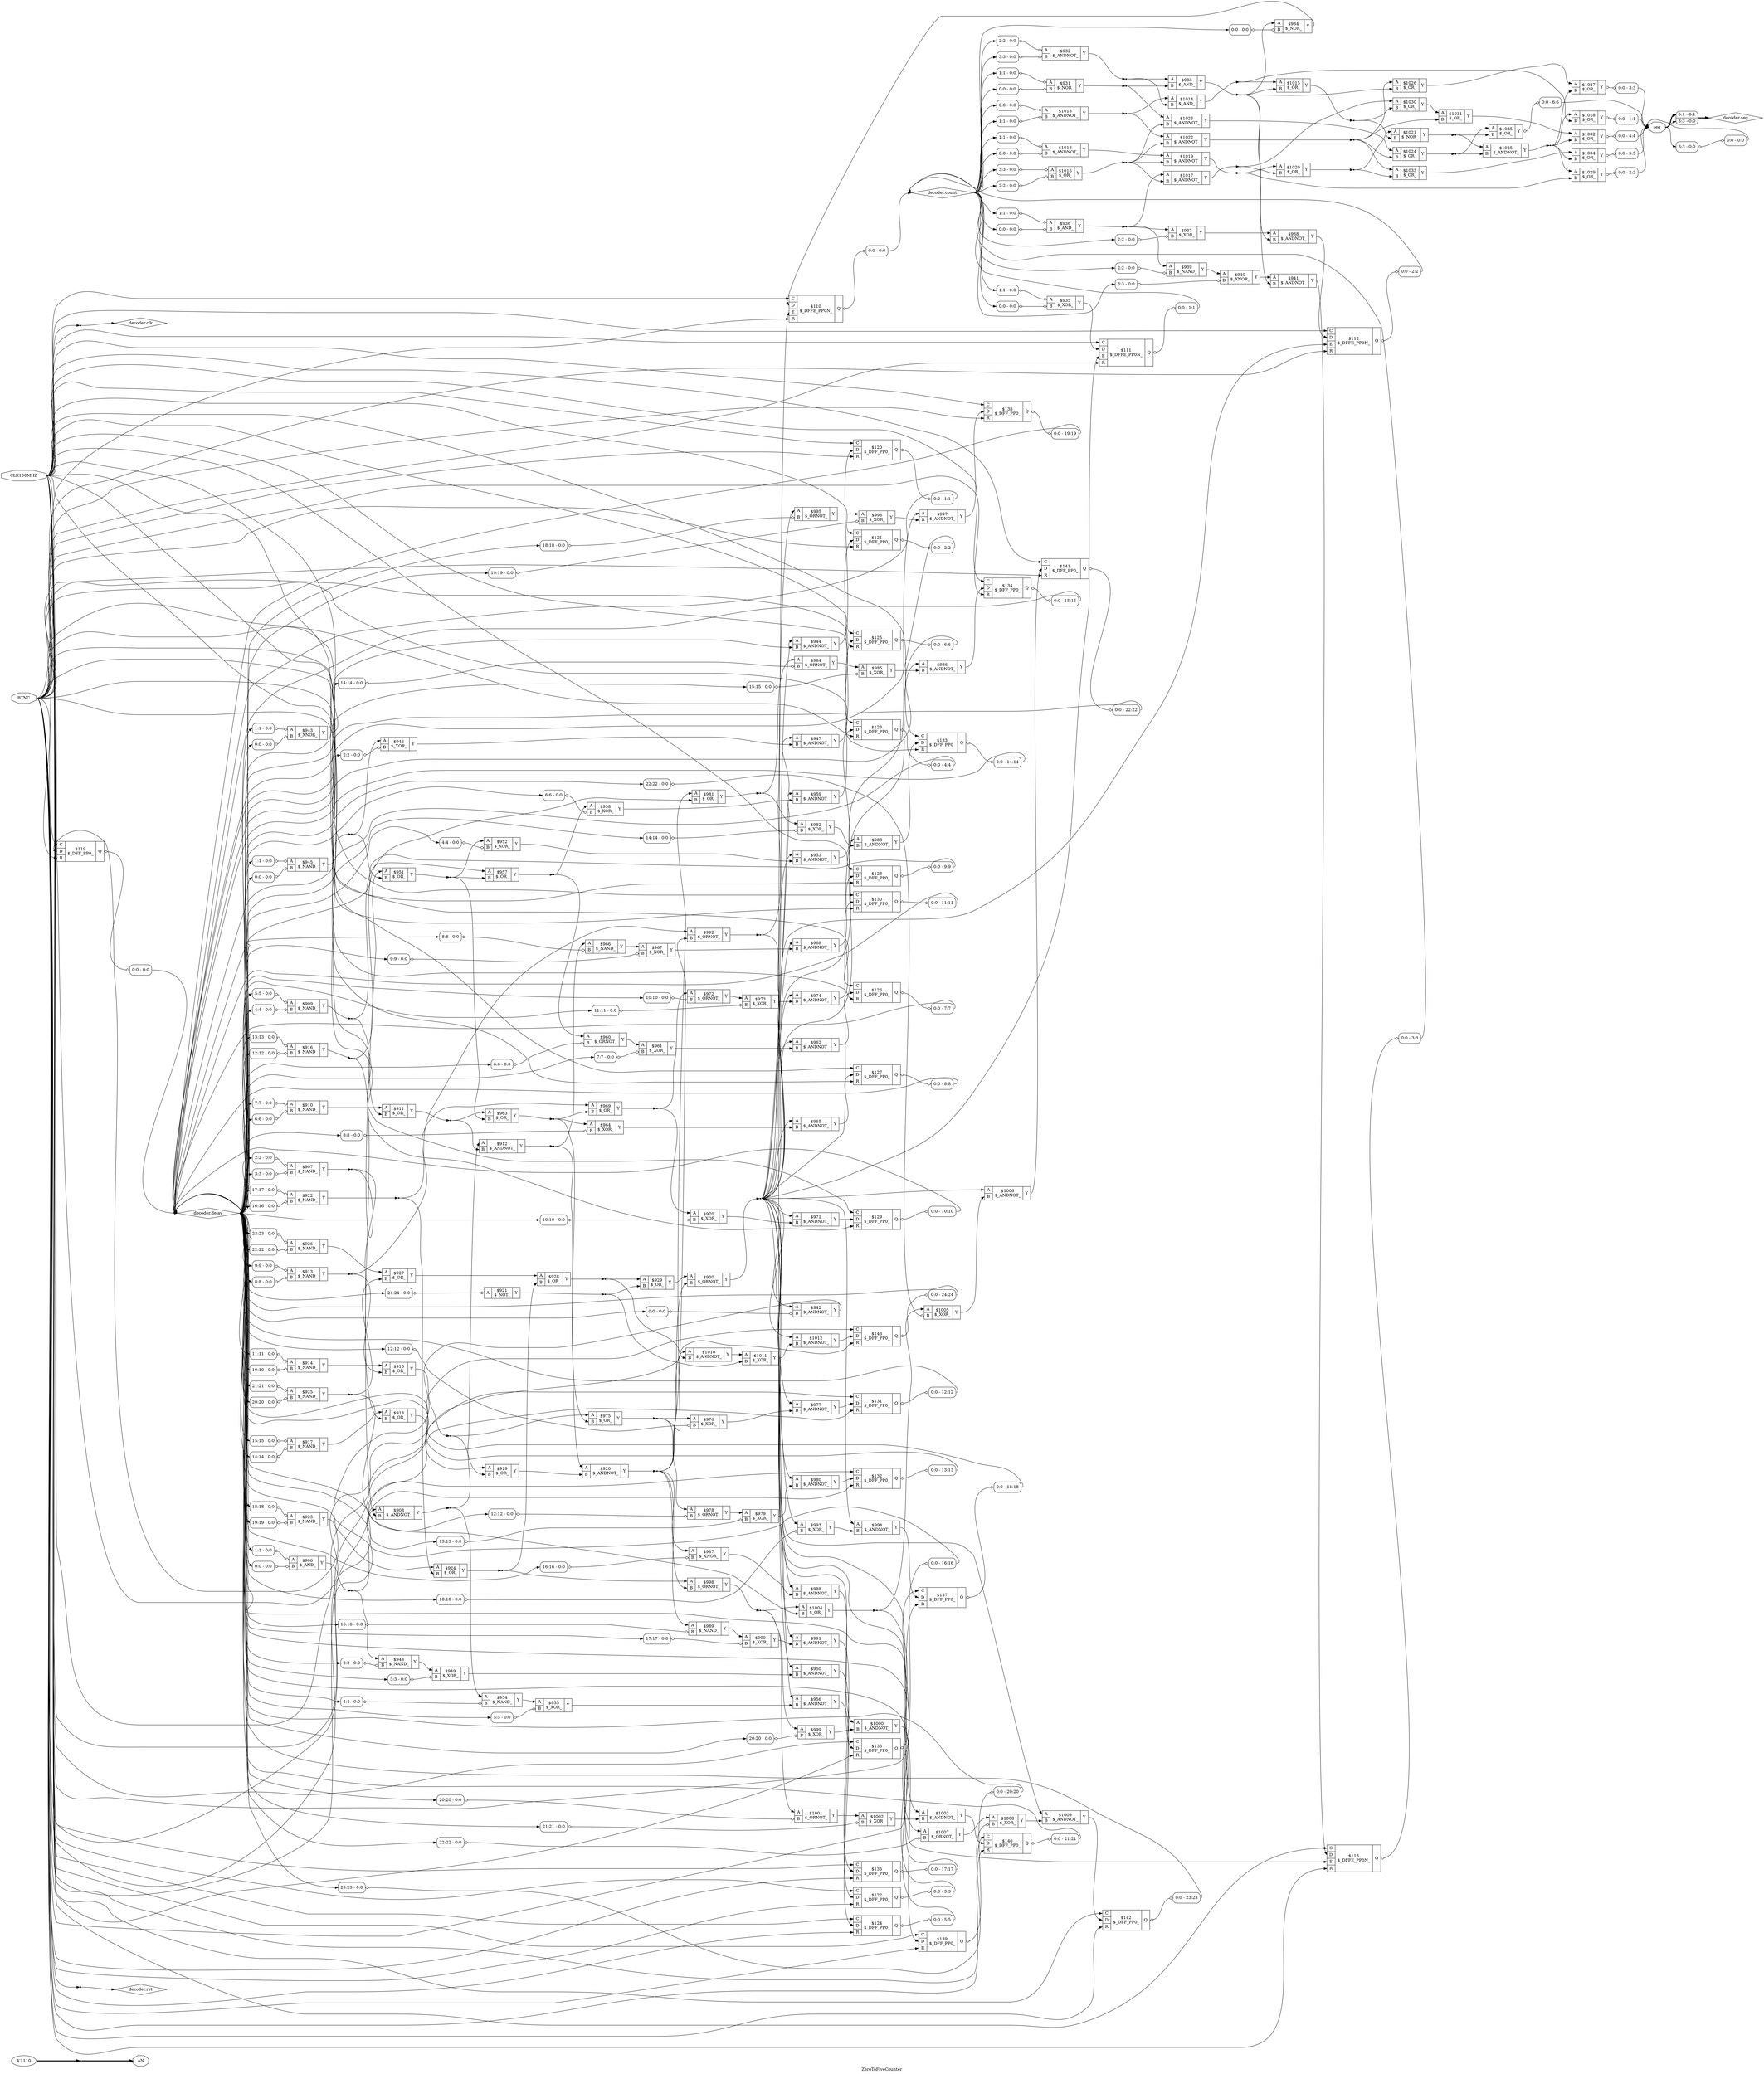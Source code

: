 digraph "ZeroToFiveCounter" {
label="ZeroToFiveCounter";
rankdir="LR";
remincross=true;
n125 [ shape=octagon, label="AN", color="black", fontcolor="black" ];
n126 [ shape=octagon, label="BTNC", color="black", fontcolor="black" ];
n127 [ shape=octagon, label="CLK100MHZ", color="black", fontcolor="black" ];
n128 [ shape=diamond, label="decoder.clk", color="black", fontcolor="black" ];
n129 [ shape=diamond, label="decoder.count", color="black", fontcolor="black" ];
n130 [ shape=diamond, label="decoder.delay", color="black", fontcolor="black" ];
n131 [ shape=diamond, label="decoder.rst", color="black", fontcolor="black" ];
n132 [ shape=diamond, label="decoder.seg", color="black", fontcolor="black" ];
n133 [ shape=octagon, label="seg", color="black", fontcolor="black" ];
c137 [ shape=record, label="{{<p134> A|<p135> B}|$1000\n$_ANDNOT_|{<p136> Y}}",  ];
c138 [ shape=record, label="{{<p134> A|<p135> B}|$1001\n$_ORNOT_|{<p136> Y}}",  ];
x0 [ shape=record, style=rounded, label="<s0> 20:20 - 0:0 ", color="black", fontcolor="black" ];
x0:e -> c138:p135:w [arrowhead=odiamond, arrowtail=odiamond, dir=both, color="black", fontcolor="black", label=""];
c139 [ shape=record, label="{{<p134> A|<p135> B}|$1002\n$_XOR_|{<p136> Y}}",  ];
x1 [ shape=record, style=rounded, label="<s0> 21:21 - 0:0 ", color="black", fontcolor="black" ];
x1:e -> c139:p135:w [arrowhead=odiamond, arrowtail=odiamond, dir=both, color="black", fontcolor="black", label=""];
c140 [ shape=record, label="{{<p134> A|<p135> B}|$1003\n$_ANDNOT_|{<p136> Y}}",  ];
c141 [ shape=record, label="{{<p134> A|<p135> B}|$1004\n$_OR_|{<p136> Y}}",  ];
c142 [ shape=record, label="{{<p134> A|<p135> B}|$1005\n$_XOR_|{<p136> Y}}",  ];
x2 [ shape=record, style=rounded, label="<s0> 22:22 - 0:0 ", color="black", fontcolor="black" ];
x2:e -> c142:p135:w [arrowhead=odiamond, arrowtail=odiamond, dir=both, color="black", fontcolor="black", label=""];
c143 [ shape=record, label="{{<p134> A|<p135> B}|$1006\n$_ANDNOT_|{<p136> Y}}",  ];
c144 [ shape=record, label="{{<p134> A|<p135> B}|$1007\n$_ORNOT_|{<p136> Y}}",  ];
x3 [ shape=record, style=rounded, label="<s0> 22:22 - 0:0 ", color="black", fontcolor="black" ];
x3:e -> c144:p135:w [arrowhead=odiamond, arrowtail=odiamond, dir=both, color="black", fontcolor="black", label=""];
c145 [ shape=record, label="{{<p134> A|<p135> B}|$1008\n$_XOR_|{<p136> Y}}",  ];
x4 [ shape=record, style=rounded, label="<s0> 23:23 - 0:0 ", color="black", fontcolor="black" ];
x4:e -> c145:p135:w [arrowhead=odiamond, arrowtail=odiamond, dir=both, color="black", fontcolor="black", label=""];
c146 [ shape=record, label="{{<p134> A|<p135> B}|$1009\n$_ANDNOT_|{<p136> Y}}",  ];
c147 [ shape=record, label="{{<p134> A|<p135> B}|$1010\n$_ANDNOT_|{<p136> Y}}",  ];
c148 [ shape=record, label="{{<p134> A|<p135> B}|$1011\n$_XOR_|{<p136> Y}}",  ];
c149 [ shape=record, label="{{<p134> A|<p135> B}|$1012\n$_ANDNOT_|{<p136> Y}}",  ];
c150 [ shape=record, label="{{<p134> A|<p135> B}|$1013\n$_ANDNOT_|{<p136> Y}}",  ];
x5 [ shape=record, style=rounded, label="<s0> 0:0 - 0:0 ", color="black", fontcolor="black" ];
x5:e -> c150:p134:w [arrowhead=odiamond, arrowtail=odiamond, dir=both, color="black", fontcolor="black", label=""];
x6 [ shape=record, style=rounded, label="<s0> 1:1 - 0:0 ", color="black", fontcolor="black" ];
x6:e -> c150:p135:w [arrowhead=odiamond, arrowtail=odiamond, dir=both, color="black", fontcolor="black", label=""];
c151 [ shape=record, label="{{<p134> A|<p135> B}|$1014\n$_AND_|{<p136> Y}}",  ];
c152 [ shape=record, label="{{<p134> A|<p135> B}|$1015\n$_OR_|{<p136> Y}}",  ];
c153 [ shape=record, label="{{<p134> A|<p135> B}|$1016\n$_OR_|{<p136> Y}}",  ];
x7 [ shape=record, style=rounded, label="<s0> 3:3 - 0:0 ", color="black", fontcolor="black" ];
x7:e -> c153:p134:w [arrowhead=odiamond, arrowtail=odiamond, dir=both, color="black", fontcolor="black", label=""];
x8 [ shape=record, style=rounded, label="<s0> 2:2 - 0:0 ", color="black", fontcolor="black" ];
x8:e -> c153:p135:w [arrowhead=odiamond, arrowtail=odiamond, dir=both, color="black", fontcolor="black", label=""];
c154 [ shape=record, label="{{<p134> A|<p135> B}|$1017\n$_ANDNOT_|{<p136> Y}}",  ];
c155 [ shape=record, label="{{<p134> A|<p135> B}|$1018\n$_ANDNOT_|{<p136> Y}}",  ];
x9 [ shape=record, style=rounded, label="<s0> 1:1 - 0:0 ", color="black", fontcolor="black" ];
x9:e -> c155:p134:w [arrowhead=odiamond, arrowtail=odiamond, dir=both, color="black", fontcolor="black", label=""];
x10 [ shape=record, style=rounded, label="<s0> 0:0 - 0:0 ", color="black", fontcolor="black" ];
x10:e -> c155:p135:w [arrowhead=odiamond, arrowtail=odiamond, dir=both, color="black", fontcolor="black", label=""];
c156 [ shape=record, label="{{<p134> A|<p135> B}|$1019\n$_ANDNOT_|{<p136> Y}}",  ];
c157 [ shape=record, label="{{<p134> A|<p135> B}|$1020\n$_OR_|{<p136> Y}}",  ];
c158 [ shape=record, label="{{<p134> A|<p135> B}|$1021\n$_NOR_|{<p136> Y}}",  ];
c159 [ shape=record, label="{{<p134> A|<p135> B}|$1022\n$_ANDNOT_|{<p136> Y}}",  ];
c160 [ shape=record, label="{{<p134> A|<p135> B}|$1023\n$_ANDNOT_|{<p136> Y}}",  ];
c161 [ shape=record, label="{{<p134> A|<p135> B}|$1024\n$_OR_|{<p136> Y}}",  ];
c162 [ shape=record, label="{{<p134> A|<p135> B}|$1025\n$_ANDNOT_|{<p136> Y}}",  ];
c163 [ shape=record, label="{{<p134> A|<p135> B}|$1026\n$_OR_|{<p136> Y}}",  ];
c164 [ shape=record, label="{{<p134> A|<p135> B}|$1027\n$_OR_|{<p136> Y}}",  ];
x11 [ shape=record, style=rounded, label="<s0> 0:0 - 3:3 ", color="black", fontcolor="black" ];
c164:p136:e -> x11:w [arrowhead=odiamond, arrowtail=odiamond, dir=both, color="black", fontcolor="black", label=""];
c165 [ shape=record, label="{{<p134> A|<p135> B}|$1028\n$_OR_|{<p136> Y}}",  ];
x12 [ shape=record, style=rounded, label="<s0> 0:0 - 1:1 ", color="black", fontcolor="black" ];
c165:p136:e -> x12:w [arrowhead=odiamond, arrowtail=odiamond, dir=both, color="black", fontcolor="black", label=""];
c166 [ shape=record, label="{{<p134> A|<p135> B}|$1029\n$_OR_|{<p136> Y}}",  ];
x13 [ shape=record, style=rounded, label="<s0> 0:0 - 2:2 ", color="black", fontcolor="black" ];
c166:p136:e -> x13:w [arrowhead=odiamond, arrowtail=odiamond, dir=both, color="black", fontcolor="black", label=""];
c167 [ shape=record, label="{{<p134> A|<p135> B}|$1030\n$_OR_|{<p136> Y}}",  ];
c168 [ shape=record, label="{{<p134> A|<p135> B}|$1031\n$_OR_|{<p136> Y}}",  ];
c169 [ shape=record, label="{{<p134> A|<p135> B}|$1032\n$_OR_|{<p136> Y}}",  ];
x14 [ shape=record, style=rounded, label="<s0> 0:0 - 4:4 ", color="black", fontcolor="black" ];
c169:p136:e -> x14:w [arrowhead=odiamond, arrowtail=odiamond, dir=both, color="black", fontcolor="black", label=""];
c170 [ shape=record, label="{{<p134> A|<p135> B}|$1033\n$_OR_|{<p136> Y}}",  ];
c171 [ shape=record, label="{{<p134> A|<p135> B}|$1034\n$_OR_|{<p136> Y}}",  ];
x15 [ shape=record, style=rounded, label="<s0> 0:0 - 5:5 ", color="black", fontcolor="black" ];
c171:p136:e -> x15:w [arrowhead=odiamond, arrowtail=odiamond, dir=both, color="black", fontcolor="black", label=""];
c172 [ shape=record, label="{{<p134> A|<p135> B}|$1035\n$_OR_|{<p136> Y}}",  ];
x16 [ shape=record, style=rounded, label="<s0> 0:0 - 6:6 ", color="black", fontcolor="black" ];
c172:p136:e -> x16:w [arrowhead=odiamond, arrowtail=odiamond, dir=both, color="black", fontcolor="black", label=""];
c173 [ shape=record, label="{{<p134> A|<p135> B}|$906\n$_AND_|{<p136> Y}}",  ];
x17 [ shape=record, style=rounded, label="<s0> 1:1 - 0:0 ", color="black", fontcolor="black" ];
x17:e -> c173:p134:w [arrowhead=odiamond, arrowtail=odiamond, dir=both, color="black", fontcolor="black", label=""];
x18 [ shape=record, style=rounded, label="<s0> 0:0 - 0:0 ", color="black", fontcolor="black" ];
x18:e -> c173:p135:w [arrowhead=odiamond, arrowtail=odiamond, dir=both, color="black", fontcolor="black", label=""];
c174 [ shape=record, label="{{<p134> A|<p135> B}|$907\n$_NAND_|{<p136> Y}}",  ];
x19 [ shape=record, style=rounded, label="<s0> 2:2 - 0:0 ", color="black", fontcolor="black" ];
x19:e -> c174:p134:w [arrowhead=odiamond, arrowtail=odiamond, dir=both, color="black", fontcolor="black", label=""];
x20 [ shape=record, style=rounded, label="<s0> 3:3 - 0:0 ", color="black", fontcolor="black" ];
x20:e -> c174:p135:w [arrowhead=odiamond, arrowtail=odiamond, dir=both, color="black", fontcolor="black", label=""];
c175 [ shape=record, label="{{<p134> A|<p135> B}|$908\n$_ANDNOT_|{<p136> Y}}",  ];
c176 [ shape=record, label="{{<p134> A|<p135> B}|$909\n$_NAND_|{<p136> Y}}",  ];
x21 [ shape=record, style=rounded, label="<s0> 5:5 - 0:0 ", color="black", fontcolor="black" ];
x21:e -> c176:p134:w [arrowhead=odiamond, arrowtail=odiamond, dir=both, color="black", fontcolor="black", label=""];
x22 [ shape=record, style=rounded, label="<s0> 4:4 - 0:0 ", color="black", fontcolor="black" ];
x22:e -> c176:p135:w [arrowhead=odiamond, arrowtail=odiamond, dir=both, color="black", fontcolor="black", label=""];
c177 [ shape=record, label="{{<p134> A|<p135> B}|$910\n$_NAND_|{<p136> Y}}",  ];
x23 [ shape=record, style=rounded, label="<s0> 7:7 - 0:0 ", color="black", fontcolor="black" ];
x23:e -> c177:p134:w [arrowhead=odiamond, arrowtail=odiamond, dir=both, color="black", fontcolor="black", label=""];
x24 [ shape=record, style=rounded, label="<s0> 6:6 - 0:0 ", color="black", fontcolor="black" ];
x24:e -> c177:p135:w [arrowhead=odiamond, arrowtail=odiamond, dir=both, color="black", fontcolor="black", label=""];
c178 [ shape=record, label="{{<p134> A|<p135> B}|$911\n$_OR_|{<p136> Y}}",  ];
c179 [ shape=record, label="{{<p134> A|<p135> B}|$912\n$_ANDNOT_|{<p136> Y}}",  ];
c180 [ shape=record, label="{{<p134> A|<p135> B}|$913\n$_NAND_|{<p136> Y}}",  ];
x25 [ shape=record, style=rounded, label="<s0> 9:9 - 0:0 ", color="black", fontcolor="black" ];
x25:e -> c180:p134:w [arrowhead=odiamond, arrowtail=odiamond, dir=both, color="black", fontcolor="black", label=""];
x26 [ shape=record, style=rounded, label="<s0> 8:8 - 0:0 ", color="black", fontcolor="black" ];
x26:e -> c180:p135:w [arrowhead=odiamond, arrowtail=odiamond, dir=both, color="black", fontcolor="black", label=""];
c181 [ shape=record, label="{{<p134> A|<p135> B}|$914\n$_NAND_|{<p136> Y}}",  ];
x27 [ shape=record, style=rounded, label="<s0> 11:11 - 0:0 ", color="black", fontcolor="black" ];
x27:e -> c181:p134:w [arrowhead=odiamond, arrowtail=odiamond, dir=both, color="black", fontcolor="black", label=""];
x28 [ shape=record, style=rounded, label="<s0> 10:10 - 0:0 ", color="black", fontcolor="black" ];
x28:e -> c181:p135:w [arrowhead=odiamond, arrowtail=odiamond, dir=both, color="black", fontcolor="black", label=""];
c182 [ shape=record, label="{{<p134> A|<p135> B}|$915\n$_OR_|{<p136> Y}}",  ];
c183 [ shape=record, label="{{<p134> A|<p135> B}|$916\n$_NAND_|{<p136> Y}}",  ];
x29 [ shape=record, style=rounded, label="<s0> 13:13 - 0:0 ", color="black", fontcolor="black" ];
x29:e -> c183:p134:w [arrowhead=odiamond, arrowtail=odiamond, dir=both, color="black", fontcolor="black", label=""];
x30 [ shape=record, style=rounded, label="<s0> 12:12 - 0:0 ", color="black", fontcolor="black" ];
x30:e -> c183:p135:w [arrowhead=odiamond, arrowtail=odiamond, dir=both, color="black", fontcolor="black", label=""];
c184 [ shape=record, label="{{<p134> A|<p135> B}|$917\n$_NAND_|{<p136> Y}}",  ];
x31 [ shape=record, style=rounded, label="<s0> 15:15 - 0:0 ", color="black", fontcolor="black" ];
x31:e -> c184:p134:w [arrowhead=odiamond, arrowtail=odiamond, dir=both, color="black", fontcolor="black", label=""];
x32 [ shape=record, style=rounded, label="<s0> 14:14 - 0:0 ", color="black", fontcolor="black" ];
x32:e -> c184:p135:w [arrowhead=odiamond, arrowtail=odiamond, dir=both, color="black", fontcolor="black", label=""];
c185 [ shape=record, label="{{<p134> A|<p135> B}|$918\n$_OR_|{<p136> Y}}",  ];
c186 [ shape=record, label="{{<p134> A|<p135> B}|$919\n$_OR_|{<p136> Y}}",  ];
c187 [ shape=record, label="{{<p134> A|<p135> B}|$920\n$_ANDNOT_|{<p136> Y}}",  ];
c188 [ shape=record, label="{{<p134> A}|$921\n$_NOT_|{<p136> Y}}",  ];
x33 [ shape=record, style=rounded, label="<s0> 24:24 - 0:0 ", color="black", fontcolor="black" ];
x33:e -> c188:p134:w [arrowhead=odiamond, arrowtail=odiamond, dir=both, color="black", fontcolor="black", label=""];
c189 [ shape=record, label="{{<p134> A|<p135> B}|$922\n$_NAND_|{<p136> Y}}",  ];
x34 [ shape=record, style=rounded, label="<s0> 17:17 - 0:0 ", color="black", fontcolor="black" ];
x34:e -> c189:p134:w [arrowhead=odiamond, arrowtail=odiamond, dir=both, color="black", fontcolor="black", label=""];
x35 [ shape=record, style=rounded, label="<s0> 16:16 - 0:0 ", color="black", fontcolor="black" ];
x35:e -> c189:p135:w [arrowhead=odiamond, arrowtail=odiamond, dir=both, color="black", fontcolor="black", label=""];
c190 [ shape=record, label="{{<p134> A|<p135> B}|$923\n$_NAND_|{<p136> Y}}",  ];
x36 [ shape=record, style=rounded, label="<s0> 18:18 - 0:0 ", color="black", fontcolor="black" ];
x36:e -> c190:p134:w [arrowhead=odiamond, arrowtail=odiamond, dir=both, color="black", fontcolor="black", label=""];
x37 [ shape=record, style=rounded, label="<s0> 19:19 - 0:0 ", color="black", fontcolor="black" ];
x37:e -> c190:p135:w [arrowhead=odiamond, arrowtail=odiamond, dir=both, color="black", fontcolor="black", label=""];
c191 [ shape=record, label="{{<p134> A|<p135> B}|$924\n$_OR_|{<p136> Y}}",  ];
c192 [ shape=record, label="{{<p134> A|<p135> B}|$925\n$_NAND_|{<p136> Y}}",  ];
x38 [ shape=record, style=rounded, label="<s0> 21:21 - 0:0 ", color="black", fontcolor="black" ];
x38:e -> c192:p134:w [arrowhead=odiamond, arrowtail=odiamond, dir=both, color="black", fontcolor="black", label=""];
x39 [ shape=record, style=rounded, label="<s0> 20:20 - 0:0 ", color="black", fontcolor="black" ];
x39:e -> c192:p135:w [arrowhead=odiamond, arrowtail=odiamond, dir=both, color="black", fontcolor="black", label=""];
c193 [ shape=record, label="{{<p134> A|<p135> B}|$926\n$_NAND_|{<p136> Y}}",  ];
x40 [ shape=record, style=rounded, label="<s0> 23:23 - 0:0 ", color="black", fontcolor="black" ];
x40:e -> c193:p134:w [arrowhead=odiamond, arrowtail=odiamond, dir=both, color="black", fontcolor="black", label=""];
x41 [ shape=record, style=rounded, label="<s0> 22:22 - 0:0 ", color="black", fontcolor="black" ];
x41:e -> c193:p135:w [arrowhead=odiamond, arrowtail=odiamond, dir=both, color="black", fontcolor="black", label=""];
c194 [ shape=record, label="{{<p134> A|<p135> B}|$927\n$_OR_|{<p136> Y}}",  ];
c195 [ shape=record, label="{{<p134> A|<p135> B}|$928\n$_OR_|{<p136> Y}}",  ];
c196 [ shape=record, label="{{<p134> A|<p135> B}|$929\n$_OR_|{<p136> Y}}",  ];
c197 [ shape=record, label="{{<p134> A|<p135> B}|$930\n$_ORNOT_|{<p136> Y}}",  ];
c198 [ shape=record, label="{{<p134> A|<p135> B}|$931\n$_NOR_|{<p136> Y}}",  ];
x42 [ shape=record, style=rounded, label="<s0> 1:1 - 0:0 ", color="black", fontcolor="black" ];
x42:e -> c198:p134:w [arrowhead=odiamond, arrowtail=odiamond, dir=both, color="black", fontcolor="black", label=""];
x43 [ shape=record, style=rounded, label="<s0> 0:0 - 0:0 ", color="black", fontcolor="black" ];
x43:e -> c198:p135:w [arrowhead=odiamond, arrowtail=odiamond, dir=both, color="black", fontcolor="black", label=""];
c199 [ shape=record, label="{{<p134> A|<p135> B}|$932\n$_ANDNOT_|{<p136> Y}}",  ];
x44 [ shape=record, style=rounded, label="<s0> 2:2 - 0:0 ", color="black", fontcolor="black" ];
x44:e -> c199:p134:w [arrowhead=odiamond, arrowtail=odiamond, dir=both, color="black", fontcolor="black", label=""];
x45 [ shape=record, style=rounded, label="<s0> 3:3 - 0:0 ", color="black", fontcolor="black" ];
x45:e -> c199:p135:w [arrowhead=odiamond, arrowtail=odiamond, dir=both, color="black", fontcolor="black", label=""];
c200 [ shape=record, label="{{<p134> A|<p135> B}|$933\n$_AND_|{<p136> Y}}",  ];
c201 [ shape=record, label="{{<p134> A|<p135> B}|$934\n$_NOR_|{<p136> Y}}",  ];
x46 [ shape=record, style=rounded, label="<s0> 0:0 - 0:0 ", color="black", fontcolor="black" ];
x46:e -> c201:p135:w [arrowhead=odiamond, arrowtail=odiamond, dir=both, color="black", fontcolor="black", label=""];
c202 [ shape=record, label="{{<p134> A|<p135> B}|$935\n$_XOR_|{<p136> Y}}",  ];
x47 [ shape=record, style=rounded, label="<s0> 1:1 - 0:0 ", color="black", fontcolor="black" ];
x47:e -> c202:p134:w [arrowhead=odiamond, arrowtail=odiamond, dir=both, color="black", fontcolor="black", label=""];
x48 [ shape=record, style=rounded, label="<s0> 0:0 - 0:0 ", color="black", fontcolor="black" ];
x48:e -> c202:p135:w [arrowhead=odiamond, arrowtail=odiamond, dir=both, color="black", fontcolor="black", label=""];
c203 [ shape=record, label="{{<p134> A|<p135> B}|$936\n$_AND_|{<p136> Y}}",  ];
x49 [ shape=record, style=rounded, label="<s0> 1:1 - 0:0 ", color="black", fontcolor="black" ];
x49:e -> c203:p134:w [arrowhead=odiamond, arrowtail=odiamond, dir=both, color="black", fontcolor="black", label=""];
x50 [ shape=record, style=rounded, label="<s0> 0:0 - 0:0 ", color="black", fontcolor="black" ];
x50:e -> c203:p135:w [arrowhead=odiamond, arrowtail=odiamond, dir=both, color="black", fontcolor="black", label=""];
c204 [ shape=record, label="{{<p134> A|<p135> B}|$937\n$_XOR_|{<p136> Y}}",  ];
x51 [ shape=record, style=rounded, label="<s0> 2:2 - 0:0 ", color="black", fontcolor="black" ];
x51:e -> c204:p135:w [arrowhead=odiamond, arrowtail=odiamond, dir=both, color="black", fontcolor="black", label=""];
c205 [ shape=record, label="{{<p134> A|<p135> B}|$938\n$_ANDNOT_|{<p136> Y}}",  ];
c206 [ shape=record, label="{{<p134> A|<p135> B}|$939\n$_NAND_|{<p136> Y}}",  ];
x52 [ shape=record, style=rounded, label="<s0> 2:2 - 0:0 ", color="black", fontcolor="black" ];
x52:e -> c206:p135:w [arrowhead=odiamond, arrowtail=odiamond, dir=both, color="black", fontcolor="black", label=""];
c207 [ shape=record, label="{{<p134> A|<p135> B}|$940\n$_XNOR_|{<p136> Y}}",  ];
x53 [ shape=record, style=rounded, label="<s0> 3:3 - 0:0 ", color="black", fontcolor="black" ];
x53:e -> c207:p135:w [arrowhead=odiamond, arrowtail=odiamond, dir=both, color="black", fontcolor="black", label=""];
c208 [ shape=record, label="{{<p134> A|<p135> B}|$941\n$_ANDNOT_|{<p136> Y}}",  ];
c209 [ shape=record, label="{{<p134> A|<p135> B}|$942\n$_ANDNOT_|{<p136> Y}}",  ];
x54 [ shape=record, style=rounded, label="<s0> 0:0 - 0:0 ", color="black", fontcolor="black" ];
x54:e -> c209:p135:w [arrowhead=odiamond, arrowtail=odiamond, dir=both, color="black", fontcolor="black", label=""];
c210 [ shape=record, label="{{<p134> A|<p135> B}|$943\n$_XNOR_|{<p136> Y}}",  ];
x55 [ shape=record, style=rounded, label="<s0> 1:1 - 0:0 ", color="black", fontcolor="black" ];
x55:e -> c210:p134:w [arrowhead=odiamond, arrowtail=odiamond, dir=both, color="black", fontcolor="black", label=""];
x56 [ shape=record, style=rounded, label="<s0> 0:0 - 0:0 ", color="black", fontcolor="black" ];
x56:e -> c210:p135:w [arrowhead=odiamond, arrowtail=odiamond, dir=both, color="black", fontcolor="black", label=""];
c211 [ shape=record, label="{{<p134> A|<p135> B}|$944\n$_ANDNOT_|{<p136> Y}}",  ];
c212 [ shape=record, label="{{<p134> A|<p135> B}|$945\n$_NAND_|{<p136> Y}}",  ];
x57 [ shape=record, style=rounded, label="<s0> 1:1 - 0:0 ", color="black", fontcolor="black" ];
x57:e -> c212:p134:w [arrowhead=odiamond, arrowtail=odiamond, dir=both, color="black", fontcolor="black", label=""];
x58 [ shape=record, style=rounded, label="<s0> 0:0 - 0:0 ", color="black", fontcolor="black" ];
x58:e -> c212:p135:w [arrowhead=odiamond, arrowtail=odiamond, dir=both, color="black", fontcolor="black", label=""];
c213 [ shape=record, label="{{<p134> A|<p135> B}|$946\n$_XOR_|{<p136> Y}}",  ];
x59 [ shape=record, style=rounded, label="<s0> 2:2 - 0:0 ", color="black", fontcolor="black" ];
x59:e -> c213:p135:w [arrowhead=odiamond, arrowtail=odiamond, dir=both, color="black", fontcolor="black", label=""];
c214 [ shape=record, label="{{<p134> A|<p135> B}|$947\n$_ANDNOT_|{<p136> Y}}",  ];
c215 [ shape=record, label="{{<p134> A|<p135> B}|$948\n$_NAND_|{<p136> Y}}",  ];
x60 [ shape=record, style=rounded, label="<s0> 2:2 - 0:0 ", color="black", fontcolor="black" ];
x60:e -> c215:p135:w [arrowhead=odiamond, arrowtail=odiamond, dir=both, color="black", fontcolor="black", label=""];
c216 [ shape=record, label="{{<p134> A|<p135> B}|$949\n$_XOR_|{<p136> Y}}",  ];
x61 [ shape=record, style=rounded, label="<s0> 3:3 - 0:0 ", color="black", fontcolor="black" ];
x61:e -> c216:p135:w [arrowhead=odiamond, arrowtail=odiamond, dir=both, color="black", fontcolor="black", label=""];
c217 [ shape=record, label="{{<p134> A|<p135> B}|$950\n$_ANDNOT_|{<p136> Y}}",  ];
c218 [ shape=record, label="{{<p134> A|<p135> B}|$951\n$_OR_|{<p136> Y}}",  ];
c219 [ shape=record, label="{{<p134> A|<p135> B}|$952\n$_XOR_|{<p136> Y}}",  ];
x62 [ shape=record, style=rounded, label="<s0> 4:4 - 0:0 ", color="black", fontcolor="black" ];
x62:e -> c219:p135:w [arrowhead=odiamond, arrowtail=odiamond, dir=both, color="black", fontcolor="black", label=""];
c220 [ shape=record, label="{{<p134> A|<p135> B}|$953\n$_ANDNOT_|{<p136> Y}}",  ];
c221 [ shape=record, label="{{<p134> A|<p135> B}|$954\n$_NAND_|{<p136> Y}}",  ];
x63 [ shape=record, style=rounded, label="<s0> 4:4 - 0:0 ", color="black", fontcolor="black" ];
x63:e -> c221:p135:w [arrowhead=odiamond, arrowtail=odiamond, dir=both, color="black", fontcolor="black", label=""];
c222 [ shape=record, label="{{<p134> A|<p135> B}|$955\n$_XOR_|{<p136> Y}}",  ];
x64 [ shape=record, style=rounded, label="<s0> 5:5 - 0:0 ", color="black", fontcolor="black" ];
x64:e -> c222:p135:w [arrowhead=odiamond, arrowtail=odiamond, dir=both, color="black", fontcolor="black", label=""];
c223 [ shape=record, label="{{<p134> A|<p135> B}|$956\n$_ANDNOT_|{<p136> Y}}",  ];
c224 [ shape=record, label="{{<p134> A|<p135> B}|$957\n$_OR_|{<p136> Y}}",  ];
c225 [ shape=record, label="{{<p134> A|<p135> B}|$958\n$_XOR_|{<p136> Y}}",  ];
x65 [ shape=record, style=rounded, label="<s0> 6:6 - 0:0 ", color="black", fontcolor="black" ];
x65:e -> c225:p135:w [arrowhead=odiamond, arrowtail=odiamond, dir=both, color="black", fontcolor="black", label=""];
c226 [ shape=record, label="{{<p134> A|<p135> B}|$959\n$_ANDNOT_|{<p136> Y}}",  ];
c227 [ shape=record, label="{{<p134> A|<p135> B}|$960\n$_ORNOT_|{<p136> Y}}",  ];
x66 [ shape=record, style=rounded, label="<s0> 6:6 - 0:0 ", color="black", fontcolor="black" ];
x66:e -> c227:p135:w [arrowhead=odiamond, arrowtail=odiamond, dir=both, color="black", fontcolor="black", label=""];
c228 [ shape=record, label="{{<p134> A|<p135> B}|$961\n$_XOR_|{<p136> Y}}",  ];
x67 [ shape=record, style=rounded, label="<s0> 7:7 - 0:0 ", color="black", fontcolor="black" ];
x67:e -> c228:p135:w [arrowhead=odiamond, arrowtail=odiamond, dir=both, color="black", fontcolor="black", label=""];
c229 [ shape=record, label="{{<p134> A|<p135> B}|$962\n$_ANDNOT_|{<p136> Y}}",  ];
c230 [ shape=record, label="{{<p134> A|<p135> B}|$963\n$_OR_|{<p136> Y}}",  ];
c231 [ shape=record, label="{{<p134> A|<p135> B}|$964\n$_XOR_|{<p136> Y}}",  ];
x68 [ shape=record, style=rounded, label="<s0> 8:8 - 0:0 ", color="black", fontcolor="black" ];
x68:e -> c231:p135:w [arrowhead=odiamond, arrowtail=odiamond, dir=both, color="black", fontcolor="black", label=""];
c232 [ shape=record, label="{{<p134> A|<p135> B}|$965\n$_ANDNOT_|{<p136> Y}}",  ];
c233 [ shape=record, label="{{<p134> A|<p135> B}|$966\n$_NAND_|{<p136> Y}}",  ];
x69 [ shape=record, style=rounded, label="<s0> 8:8 - 0:0 ", color="black", fontcolor="black" ];
x69:e -> c233:p135:w [arrowhead=odiamond, arrowtail=odiamond, dir=both, color="black", fontcolor="black", label=""];
c234 [ shape=record, label="{{<p134> A|<p135> B}|$967\n$_XOR_|{<p136> Y}}",  ];
x70 [ shape=record, style=rounded, label="<s0> 9:9 - 0:0 ", color="black", fontcolor="black" ];
x70:e -> c234:p135:w [arrowhead=odiamond, arrowtail=odiamond, dir=both, color="black", fontcolor="black", label=""];
c235 [ shape=record, label="{{<p134> A|<p135> B}|$968\n$_ANDNOT_|{<p136> Y}}",  ];
c236 [ shape=record, label="{{<p134> A|<p135> B}|$969\n$_OR_|{<p136> Y}}",  ];
c237 [ shape=record, label="{{<p134> A|<p135> B}|$970\n$_XOR_|{<p136> Y}}",  ];
x71 [ shape=record, style=rounded, label="<s0> 10:10 - 0:0 ", color="black", fontcolor="black" ];
x71:e -> c237:p135:w [arrowhead=odiamond, arrowtail=odiamond, dir=both, color="black", fontcolor="black", label=""];
c238 [ shape=record, label="{{<p134> A|<p135> B}|$971\n$_ANDNOT_|{<p136> Y}}",  ];
c239 [ shape=record, label="{{<p134> A|<p135> B}|$972\n$_ORNOT_|{<p136> Y}}",  ];
x72 [ shape=record, style=rounded, label="<s0> 10:10 - 0:0 ", color="black", fontcolor="black" ];
x72:e -> c239:p135:w [arrowhead=odiamond, arrowtail=odiamond, dir=both, color="black", fontcolor="black", label=""];
c240 [ shape=record, label="{{<p134> A|<p135> B}|$973\n$_XOR_|{<p136> Y}}",  ];
x73 [ shape=record, style=rounded, label="<s0> 11:11 - 0:0 ", color="black", fontcolor="black" ];
x73:e -> c240:p135:w [arrowhead=odiamond, arrowtail=odiamond, dir=both, color="black", fontcolor="black", label=""];
c241 [ shape=record, label="{{<p134> A|<p135> B}|$974\n$_ANDNOT_|{<p136> Y}}",  ];
c242 [ shape=record, label="{{<p134> A|<p135> B}|$975\n$_OR_|{<p136> Y}}",  ];
c243 [ shape=record, label="{{<p134> A|<p135> B}|$976\n$_XOR_|{<p136> Y}}",  ];
x74 [ shape=record, style=rounded, label="<s0> 12:12 - 0:0 ", color="black", fontcolor="black" ];
x74:e -> c243:p135:w [arrowhead=odiamond, arrowtail=odiamond, dir=both, color="black", fontcolor="black", label=""];
c244 [ shape=record, label="{{<p134> A|<p135> B}|$977\n$_ANDNOT_|{<p136> Y}}",  ];
c245 [ shape=record, label="{{<p134> A|<p135> B}|$978\n$_ORNOT_|{<p136> Y}}",  ];
x75 [ shape=record, style=rounded, label="<s0> 12:12 - 0:0 ", color="black", fontcolor="black" ];
x75:e -> c245:p135:w [arrowhead=odiamond, arrowtail=odiamond, dir=both, color="black", fontcolor="black", label=""];
c246 [ shape=record, label="{{<p134> A|<p135> B}|$979\n$_XOR_|{<p136> Y}}",  ];
x76 [ shape=record, style=rounded, label="<s0> 13:13 - 0:0 ", color="black", fontcolor="black" ];
x76:e -> c246:p135:w [arrowhead=odiamond, arrowtail=odiamond, dir=both, color="black", fontcolor="black", label=""];
c247 [ shape=record, label="{{<p134> A|<p135> B}|$980\n$_ANDNOT_|{<p136> Y}}",  ];
c248 [ shape=record, label="{{<p134> A|<p135> B}|$981\n$_OR_|{<p136> Y}}",  ];
c249 [ shape=record, label="{{<p134> A|<p135> B}|$982\n$_XOR_|{<p136> Y}}",  ];
x77 [ shape=record, style=rounded, label="<s0> 14:14 - 0:0 ", color="black", fontcolor="black" ];
x77:e -> c249:p135:w [arrowhead=odiamond, arrowtail=odiamond, dir=both, color="black", fontcolor="black", label=""];
c250 [ shape=record, label="{{<p134> A|<p135> B}|$983\n$_ANDNOT_|{<p136> Y}}",  ];
c251 [ shape=record, label="{{<p134> A|<p135> B}|$984\n$_ORNOT_|{<p136> Y}}",  ];
x78 [ shape=record, style=rounded, label="<s0> 14:14 - 0:0 ", color="black", fontcolor="black" ];
x78:e -> c251:p135:w [arrowhead=odiamond, arrowtail=odiamond, dir=both, color="black", fontcolor="black", label=""];
c252 [ shape=record, label="{{<p134> A|<p135> B}|$985\n$_XOR_|{<p136> Y}}",  ];
x79 [ shape=record, style=rounded, label="<s0> 15:15 - 0:0 ", color="black", fontcolor="black" ];
x79:e -> c252:p135:w [arrowhead=odiamond, arrowtail=odiamond, dir=both, color="black", fontcolor="black", label=""];
c253 [ shape=record, label="{{<p134> A|<p135> B}|$986\n$_ANDNOT_|{<p136> Y}}",  ];
c254 [ shape=record, label="{{<p134> A|<p135> B}|$987\n$_XNOR_|{<p136> Y}}",  ];
x80 [ shape=record, style=rounded, label="<s0> 16:16 - 0:0 ", color="black", fontcolor="black" ];
x80:e -> c254:p135:w [arrowhead=odiamond, arrowtail=odiamond, dir=both, color="black", fontcolor="black", label=""];
c255 [ shape=record, label="{{<p134> A|<p135> B}|$988\n$_ANDNOT_|{<p136> Y}}",  ];
c256 [ shape=record, label="{{<p134> A|<p135> B}|$989\n$_NAND_|{<p136> Y}}",  ];
x81 [ shape=record, style=rounded, label="<s0> 16:16 - 0:0 ", color="black", fontcolor="black" ];
x81:e -> c256:p135:w [arrowhead=odiamond, arrowtail=odiamond, dir=both, color="black", fontcolor="black", label=""];
c257 [ shape=record, label="{{<p134> A|<p135> B}|$990\n$_XOR_|{<p136> Y}}",  ];
x82 [ shape=record, style=rounded, label="<s0> 17:17 - 0:0 ", color="black", fontcolor="black" ];
x82:e -> c257:p135:w [arrowhead=odiamond, arrowtail=odiamond, dir=both, color="black", fontcolor="black", label=""];
c258 [ shape=record, label="{{<p134> A|<p135> B}|$991\n$_ANDNOT_|{<p136> Y}}",  ];
c259 [ shape=record, label="{{<p134> A|<p135> B}|$992\n$_ORNOT_|{<p136> Y}}",  ];
c260 [ shape=record, label="{{<p134> A|<p135> B}|$993\n$_XOR_|{<p136> Y}}",  ];
x83 [ shape=record, style=rounded, label="<s0> 18:18 - 0:0 ", color="black", fontcolor="black" ];
x83:e -> c260:p135:w [arrowhead=odiamond, arrowtail=odiamond, dir=both, color="black", fontcolor="black", label=""];
c261 [ shape=record, label="{{<p134> A|<p135> B}|$994\n$_ANDNOT_|{<p136> Y}}",  ];
c262 [ shape=record, label="{{<p134> A|<p135> B}|$995\n$_ORNOT_|{<p136> Y}}",  ];
x84 [ shape=record, style=rounded, label="<s0> 18:18 - 0:0 ", color="black", fontcolor="black" ];
x84:e -> c262:p135:w [arrowhead=odiamond, arrowtail=odiamond, dir=both, color="black", fontcolor="black", label=""];
c263 [ shape=record, label="{{<p134> A|<p135> B}|$996\n$_XOR_|{<p136> Y}}",  ];
x85 [ shape=record, style=rounded, label="<s0> 19:19 - 0:0 ", color="black", fontcolor="black" ];
x85:e -> c263:p135:w [arrowhead=odiamond, arrowtail=odiamond, dir=both, color="black", fontcolor="black", label=""];
c264 [ shape=record, label="{{<p134> A|<p135> B}|$997\n$_ANDNOT_|{<p136> Y}}",  ];
c265 [ shape=record, label="{{<p134> A|<p135> B}|$998\n$_ORNOT_|{<p136> Y}}",  ];
c266 [ shape=record, label="{{<p134> A|<p135> B}|$999\n$_XOR_|{<p136> Y}}",  ];
x86 [ shape=record, style=rounded, label="<s0> 20:20 - 0:0 ", color="black", fontcolor="black" ];
x86:e -> c266:p135:w [arrowhead=odiamond, arrowtail=odiamond, dir=both, color="black", fontcolor="black", label=""];
c272 [ shape=record, label="{{<p267> C|<p268> D|<p269> E|<p270> R}|$110\n$_DFFE_PP0N_|{<p271> Q}}",  ];
x87 [ shape=record, style=rounded, label="<s0> 0:0 - 0:0 ", color="black", fontcolor="black" ];
c272:p271:e -> x87:w [arrowhead=odiamond, arrowtail=odiamond, dir=both, color="black", fontcolor="black", label=""];
c273 [ shape=record, label="{{<p267> C|<p268> D|<p269> E|<p270> R}|$111\n$_DFFE_PP0N_|{<p271> Q}}",  ];
x88 [ shape=record, style=rounded, label="<s0> 0:0 - 1:1 ", color="black", fontcolor="black" ];
c273:p271:e -> x88:w [arrowhead=odiamond, arrowtail=odiamond, dir=both, color="black", fontcolor="black", label=""];
c274 [ shape=record, label="{{<p267> C|<p268> D|<p269> E|<p270> R}|$112\n$_DFFE_PP0N_|{<p271> Q}}",  ];
x89 [ shape=record, style=rounded, label="<s0> 0:0 - 2:2 ", color="black", fontcolor="black" ];
c274:p271:e -> x89:w [arrowhead=odiamond, arrowtail=odiamond, dir=both, color="black", fontcolor="black", label=""];
c275 [ shape=record, label="{{<p267> C|<p268> D|<p269> E|<p270> R}|$113\n$_DFFE_PP0N_|{<p271> Q}}",  ];
x90 [ shape=record, style=rounded, label="<s0> 0:0 - 3:3 ", color="black", fontcolor="black" ];
c275:p271:e -> x90:w [arrowhead=odiamond, arrowtail=odiamond, dir=both, color="black", fontcolor="black", label=""];
c276 [ shape=record, label="{{<p267> C|<p268> D|<p270> R}|$119\n$_DFF_PP0_|{<p271> Q}}",  ];
x91 [ shape=record, style=rounded, label="<s0> 0:0 - 0:0 ", color="black", fontcolor="black" ];
c276:p271:e -> x91:w [arrowhead=odiamond, arrowtail=odiamond, dir=both, color="black", fontcolor="black", label=""];
c277 [ shape=record, label="{{<p267> C|<p268> D|<p270> R}|$120\n$_DFF_PP0_|{<p271> Q}}",  ];
x92 [ shape=record, style=rounded, label="<s0> 0:0 - 1:1 ", color="black", fontcolor="black" ];
c277:p271:e -> x92:w [arrowhead=odiamond, arrowtail=odiamond, dir=both, color="black", fontcolor="black", label=""];
c278 [ shape=record, label="{{<p267> C|<p268> D|<p270> R}|$121\n$_DFF_PP0_|{<p271> Q}}",  ];
x93 [ shape=record, style=rounded, label="<s0> 0:0 - 2:2 ", color="black", fontcolor="black" ];
c278:p271:e -> x93:w [arrowhead=odiamond, arrowtail=odiamond, dir=both, color="black", fontcolor="black", label=""];
c279 [ shape=record, label="{{<p267> C|<p268> D|<p270> R}|$122\n$_DFF_PP0_|{<p271> Q}}",  ];
x94 [ shape=record, style=rounded, label="<s0> 0:0 - 3:3 ", color="black", fontcolor="black" ];
c279:p271:e -> x94:w [arrowhead=odiamond, arrowtail=odiamond, dir=both, color="black", fontcolor="black", label=""];
c280 [ shape=record, label="{{<p267> C|<p268> D|<p270> R}|$123\n$_DFF_PP0_|{<p271> Q}}",  ];
x95 [ shape=record, style=rounded, label="<s0> 0:0 - 4:4 ", color="black", fontcolor="black" ];
c280:p271:e -> x95:w [arrowhead=odiamond, arrowtail=odiamond, dir=both, color="black", fontcolor="black", label=""];
c281 [ shape=record, label="{{<p267> C|<p268> D|<p270> R}|$124\n$_DFF_PP0_|{<p271> Q}}",  ];
x96 [ shape=record, style=rounded, label="<s0> 0:0 - 5:5 ", color="black", fontcolor="black" ];
c281:p271:e -> x96:w [arrowhead=odiamond, arrowtail=odiamond, dir=both, color="black", fontcolor="black", label=""];
c282 [ shape=record, label="{{<p267> C|<p268> D|<p270> R}|$125\n$_DFF_PP0_|{<p271> Q}}",  ];
x97 [ shape=record, style=rounded, label="<s0> 0:0 - 6:6 ", color="black", fontcolor="black" ];
c282:p271:e -> x97:w [arrowhead=odiamond, arrowtail=odiamond, dir=both, color="black", fontcolor="black", label=""];
c283 [ shape=record, label="{{<p267> C|<p268> D|<p270> R}|$126\n$_DFF_PP0_|{<p271> Q}}",  ];
x98 [ shape=record, style=rounded, label="<s0> 0:0 - 7:7 ", color="black", fontcolor="black" ];
c283:p271:e -> x98:w [arrowhead=odiamond, arrowtail=odiamond, dir=both, color="black", fontcolor="black", label=""];
c284 [ shape=record, label="{{<p267> C|<p268> D|<p270> R}|$127\n$_DFF_PP0_|{<p271> Q}}",  ];
x99 [ shape=record, style=rounded, label="<s0> 0:0 - 8:8 ", color="black", fontcolor="black" ];
c284:p271:e -> x99:w [arrowhead=odiamond, arrowtail=odiamond, dir=both, color="black", fontcolor="black", label=""];
c285 [ shape=record, label="{{<p267> C|<p268> D|<p270> R}|$128\n$_DFF_PP0_|{<p271> Q}}",  ];
x100 [ shape=record, style=rounded, label="<s0> 0:0 - 9:9 ", color="black", fontcolor="black" ];
c285:p271:e -> x100:w [arrowhead=odiamond, arrowtail=odiamond, dir=both, color="black", fontcolor="black", label=""];
c286 [ shape=record, label="{{<p267> C|<p268> D|<p270> R}|$129\n$_DFF_PP0_|{<p271> Q}}",  ];
x101 [ shape=record, style=rounded, label="<s0> 0:0 - 10:10 ", color="black", fontcolor="black" ];
c286:p271:e -> x101:w [arrowhead=odiamond, arrowtail=odiamond, dir=both, color="black", fontcolor="black", label=""];
c287 [ shape=record, label="{{<p267> C|<p268> D|<p270> R}|$130\n$_DFF_PP0_|{<p271> Q}}",  ];
x102 [ shape=record, style=rounded, label="<s0> 0:0 - 11:11 ", color="black", fontcolor="black" ];
c287:p271:e -> x102:w [arrowhead=odiamond, arrowtail=odiamond, dir=both, color="black", fontcolor="black", label=""];
c288 [ shape=record, label="{{<p267> C|<p268> D|<p270> R}|$131\n$_DFF_PP0_|{<p271> Q}}",  ];
x103 [ shape=record, style=rounded, label="<s0> 0:0 - 12:12 ", color="black", fontcolor="black" ];
c288:p271:e -> x103:w [arrowhead=odiamond, arrowtail=odiamond, dir=both, color="black", fontcolor="black", label=""];
c289 [ shape=record, label="{{<p267> C|<p268> D|<p270> R}|$132\n$_DFF_PP0_|{<p271> Q}}",  ];
x104 [ shape=record, style=rounded, label="<s0> 0:0 - 13:13 ", color="black", fontcolor="black" ];
c289:p271:e -> x104:w [arrowhead=odiamond, arrowtail=odiamond, dir=both, color="black", fontcolor="black", label=""];
c290 [ shape=record, label="{{<p267> C|<p268> D|<p270> R}|$133\n$_DFF_PP0_|{<p271> Q}}",  ];
x105 [ shape=record, style=rounded, label="<s0> 0:0 - 14:14 ", color="black", fontcolor="black" ];
c290:p271:e -> x105:w [arrowhead=odiamond, arrowtail=odiamond, dir=both, color="black", fontcolor="black", label=""];
c291 [ shape=record, label="{{<p267> C|<p268> D|<p270> R}|$134\n$_DFF_PP0_|{<p271> Q}}",  ];
x106 [ shape=record, style=rounded, label="<s0> 0:0 - 15:15 ", color="black", fontcolor="black" ];
c291:p271:e -> x106:w [arrowhead=odiamond, arrowtail=odiamond, dir=both, color="black", fontcolor="black", label=""];
c292 [ shape=record, label="{{<p267> C|<p268> D|<p270> R}|$135\n$_DFF_PP0_|{<p271> Q}}",  ];
x107 [ shape=record, style=rounded, label="<s0> 0:0 - 16:16 ", color="black", fontcolor="black" ];
c292:p271:e -> x107:w [arrowhead=odiamond, arrowtail=odiamond, dir=both, color="black", fontcolor="black", label=""];
c293 [ shape=record, label="{{<p267> C|<p268> D|<p270> R}|$136\n$_DFF_PP0_|{<p271> Q}}",  ];
x108 [ shape=record, style=rounded, label="<s0> 0:0 - 17:17 ", color="black", fontcolor="black" ];
c293:p271:e -> x108:w [arrowhead=odiamond, arrowtail=odiamond, dir=both, color="black", fontcolor="black", label=""];
c294 [ shape=record, label="{{<p267> C|<p268> D|<p270> R}|$137\n$_DFF_PP0_|{<p271> Q}}",  ];
x109 [ shape=record, style=rounded, label="<s0> 0:0 - 18:18 ", color="black", fontcolor="black" ];
c294:p271:e -> x109:w [arrowhead=odiamond, arrowtail=odiamond, dir=both, color="black", fontcolor="black", label=""];
c295 [ shape=record, label="{{<p267> C|<p268> D|<p270> R}|$138\n$_DFF_PP0_|{<p271> Q}}",  ];
x110 [ shape=record, style=rounded, label="<s0> 0:0 - 19:19 ", color="black", fontcolor="black" ];
c295:p271:e -> x110:w [arrowhead=odiamond, arrowtail=odiamond, dir=both, color="black", fontcolor="black", label=""];
c296 [ shape=record, label="{{<p267> C|<p268> D|<p270> R}|$139\n$_DFF_PP0_|{<p271> Q}}",  ];
x111 [ shape=record, style=rounded, label="<s0> 0:0 - 20:20 ", color="black", fontcolor="black" ];
c296:p271:e -> x111:w [arrowhead=odiamond, arrowtail=odiamond, dir=both, color="black", fontcolor="black", label=""];
c297 [ shape=record, label="{{<p267> C|<p268> D|<p270> R}|$140\n$_DFF_PP0_|{<p271> Q}}",  ];
x112 [ shape=record, style=rounded, label="<s0> 0:0 - 21:21 ", color="black", fontcolor="black" ];
c297:p271:e -> x112:w [arrowhead=odiamond, arrowtail=odiamond, dir=both, color="black", fontcolor="black", label=""];
c298 [ shape=record, label="{{<p267> C|<p268> D|<p270> R}|$141\n$_DFF_PP0_|{<p271> Q}}",  ];
x113 [ shape=record, style=rounded, label="<s0> 0:0 - 22:22 ", color="black", fontcolor="black" ];
c298:p271:e -> x113:w [arrowhead=odiamond, arrowtail=odiamond, dir=both, color="black", fontcolor="black", label=""];
c299 [ shape=record, label="{{<p267> C|<p268> D|<p270> R}|$142\n$_DFF_PP0_|{<p271> Q}}",  ];
x114 [ shape=record, style=rounded, label="<s0> 0:0 - 23:23 ", color="black", fontcolor="black" ];
c299:p271:e -> x114:w [arrowhead=odiamond, arrowtail=odiamond, dir=both, color="black", fontcolor="black", label=""];
c300 [ shape=record, label="{{<p267> C|<p268> D|<p270> R}|$143\n$_DFF_PP0_|{<p271> Q}}",  ];
x115 [ shape=record, style=rounded, label="<s0> 0:0 - 24:24 ", color="black", fontcolor="black" ];
c300:p271:e -> x115:w [arrowhead=odiamond, arrowtail=odiamond, dir=both, color="black", fontcolor="black", label=""];
v116 [ label="4'1110" ];
x117 [shape=point, ];
x118 [shape=point, ];
x119 [shape=point, ];
x120 [ shape=record, style=rounded, label="<s1> 6:1 - 6:1 |<s0> 3:3 - 0:0 ", color="black", fontcolor="black" ];
x121 [ shape=record, style=rounded, label="<s0> 3:3 - 0:0 ", color="black", fontcolor="black" ];
x122 [ shape=record, style=rounded, label="<s0> 0:0 - 0:0 ", color="black", fontcolor="black" ];
x121:e -> x122:w [arrowhead=odiamond, arrowtail=odiamond, dir=both, color="black", fontcolor="black", label=""];
n1 [ shape=point ];
c197:p136:e -> n1:w [color="black", fontcolor="black", label=""];
n1:e -> c137:p134:w [color="black", fontcolor="black", label=""];
n1:e -> c140:p134:w [color="black", fontcolor="black", label=""];
n1:e -> c143:p134:w [color="black", fontcolor="black", label=""];
n1:e -> c146:p134:w [color="black", fontcolor="black", label=""];
n1:e -> c149:p134:w [color="black", fontcolor="black", label=""];
n1:e -> c209:p134:w [color="black", fontcolor="black", label=""];
n1:e -> c211:p134:w [color="black", fontcolor="black", label=""];
n1:e -> c214:p134:w [color="black", fontcolor="black", label=""];
n1:e -> c217:p134:w [color="black", fontcolor="black", label=""];
n1:e -> c220:p134:w [color="black", fontcolor="black", label=""];
n1:e -> c223:p134:w [color="black", fontcolor="black", label=""];
n1:e -> c226:p134:w [color="black", fontcolor="black", label=""];
n1:e -> c229:p134:w [color="black", fontcolor="black", label=""];
n1:e -> c232:p134:w [color="black", fontcolor="black", label=""];
n1:e -> c235:p134:w [color="black", fontcolor="black", label=""];
n1:e -> c238:p134:w [color="black", fontcolor="black", label=""];
n1:e -> c241:p134:w [color="black", fontcolor="black", label=""];
n1:e -> c244:p134:w [color="black", fontcolor="black", label=""];
n1:e -> c247:p134:w [color="black", fontcolor="black", label=""];
n1:e -> c250:p134:w [color="black", fontcolor="black", label=""];
n1:e -> c253:p134:w [color="black", fontcolor="black", label=""];
n1:e -> c255:p134:w [color="black", fontcolor="black", label=""];
n1:e -> c258:p134:w [color="black", fontcolor="black", label=""];
n1:e -> c261:p134:w [color="black", fontcolor="black", label=""];
n1:e -> c264:p134:w [color="black", fontcolor="black", label=""];
n1:e -> c272:p269:w [color="black", fontcolor="black", label=""];
n1:e -> c273:p269:w [color="black", fontcolor="black", label=""];
n1:e -> c274:p269:w [color="black", fontcolor="black", label=""];
n1:e -> c275:p269:w [color="black", fontcolor="black", label=""];
c258:p136:e -> c293:p268:w [color="black", fontcolor="black", label=""];
n100 [ shape=point ];
c178:p136:e -> n100:w [color="black", fontcolor="black", label=""];
n100:e -> c179:p135:w [color="black", fontcolor="black", label=""];
n100:e -> c230:p134:w [color="black", fontcolor="black", label=""];
n101 [ shape=point ];
c179:p136:e -> n101:w [color="black", fontcolor="black", label=""];
n101:e -> c187:p134:w [color="black", fontcolor="black", label=""];
n101:e -> c233:p134:w [color="black", fontcolor="black", label=""];
n102 [ shape=point ];
c180:p136:e -> n102:w [color="black", fontcolor="black", label=""];
n102:e -> c182:p135:w [color="black", fontcolor="black", label=""];
n102:e -> c236:p134:w [color="black", fontcolor="black", label=""];
c181:p136:e -> c182:p134:w [color="black", fontcolor="black", label=""];
n104 [ shape=point ];
c182:p136:e -> n104:w [color="black", fontcolor="black", label=""];
n104:e -> c186:p135:w [color="black", fontcolor="black", label=""];
n104:e -> c242:p134:w [color="black", fontcolor="black", label=""];
n105 [ shape=point ];
c183:p136:e -> n105:w [color="black", fontcolor="black", label=""];
n105:e -> c185:p135:w [color="black", fontcolor="black", label=""];
n105:e -> c248:p135:w [color="black", fontcolor="black", label=""];
c184:p136:e -> c185:p134:w [color="black", fontcolor="black", label=""];
c185:p136:e -> c186:p134:w [color="black", fontcolor="black", label=""];
c186:p136:e -> c187:p135:w [color="black", fontcolor="black", label=""];
n109 [ shape=point ];
c187:p136:e -> n109:w [color="black", fontcolor="black", label=""];
n109:e -> c147:p134:w [color="black", fontcolor="black", label=""];
n109:e -> c197:p135:w [color="black", fontcolor="black", label=""];
n109:e -> c254:p134:w [color="black", fontcolor="black", label=""];
n109:e -> c256:p134:w [color="black", fontcolor="black", label=""];
n109:e -> c259:p135:w [color="black", fontcolor="black", label=""];
n109:e -> c265:p135:w [color="black", fontcolor="black", label=""];
c261:p136:e -> c294:p268:w [color="black", fontcolor="black", label=""];
n110 [ shape=point ];
c188:p136:e -> n110:w [color="black", fontcolor="black", label=""];
n110:e -> c148:p135:w [color="black", fontcolor="black", label=""];
n110:e -> c196:p135:w [color="black", fontcolor="black", label=""];
n111 [ shape=point ];
c189:p136:e -> n111:w [color="black", fontcolor="black", label=""];
n111:e -> c191:p135:w [color="black", fontcolor="black", label=""];
n111:e -> c259:p134:w [color="black", fontcolor="black", label=""];
c190:p136:e -> c191:p134:w [color="black", fontcolor="black", label=""];
n113 [ shape=point ];
c191:p136:e -> n113:w [color="black", fontcolor="black", label=""];
n113:e -> c195:p135:w [color="black", fontcolor="black", label=""];
n113:e -> c265:p134:w [color="black", fontcolor="black", label=""];
n114 [ shape=point ];
c192:p136:e -> n114:w [color="black", fontcolor="black", label=""];
n114:e -> c141:p135:w [color="black", fontcolor="black", label=""];
n114:e -> c194:p135:w [color="black", fontcolor="black", label=""];
c193:p136:e -> c194:p134:w [color="black", fontcolor="black", label=""];
c194:p136:e -> c195:p134:w [color="black", fontcolor="black", label=""];
n117 [ shape=point ];
c195:p136:e -> n117:w [color="black", fontcolor="black", label=""];
n117:e -> c147:p135:w [color="black", fontcolor="black", label=""];
n117:e -> c196:p134:w [color="black", fontcolor="black", label=""];
c196:p136:e -> c197:p134:w [color="black", fontcolor="black", label=""];
n119 [ shape=point ];
c198:p136:e -> n119:w [color="black", fontcolor="black", label=""];
n119:e -> c160:p134:w [color="black", fontcolor="black", label=""];
n119:e -> c200:p135:w [color="black", fontcolor="black", label=""];
c264:p136:e -> c295:p268:w [color="black", fontcolor="black", label=""];
n120 [ shape=point ];
c199:p136:e -> n120:w [color="black", fontcolor="black", label=""];
n120:e -> c151:p135:w [color="black", fontcolor="black", label=""];
n120:e -> c200:p134:w [color="black", fontcolor="black", label=""];
n121 [ shape=point ];
c200:p136:e -> n121:w [color="black", fontcolor="black", label=""];
n121:e -> c152:p135:w [color="black", fontcolor="black", label=""];
n121:e -> c163:p135:w [color="black", fontcolor="black", label=""];
n121:e -> c201:p134:w [color="black", fontcolor="black", label=""];
n121:e -> c205:p135:w [color="black", fontcolor="black", label=""];
n121:e -> c208:p135:w [color="black", fontcolor="black", label=""];
n122 [ shape=point ];
c203:p136:e -> n122:w [color="black", fontcolor="black", label=""];
n122:e -> c154:p134:w [color="black", fontcolor="black", label=""];
n122:e -> c204:p134:w [color="black", fontcolor="black", label=""];
n122:e -> c206:p134:w [color="black", fontcolor="black", label=""];
c204:p136:e -> c205:p134:w [color="black", fontcolor="black", label=""];
c206:p136:e -> c207:p134:w [color="black", fontcolor="black", label=""];
x117:e -> n125:w [color="black", fontcolor="black", style="setlinewidth(3)", label=""];
n126:e -> c272:p270:w [color="black", fontcolor="black", label=""];
n126:e -> c273:p270:w [color="black", fontcolor="black", label=""];
n126:e -> c274:p270:w [color="black", fontcolor="black", label=""];
n126:e -> c275:p270:w [color="black", fontcolor="black", label=""];
n126:e -> c276:p270:w [color="black", fontcolor="black", label=""];
n126:e -> c277:p270:w [color="black", fontcolor="black", label=""];
n126:e -> c278:p270:w [color="black", fontcolor="black", label=""];
n126:e -> c279:p270:w [color="black", fontcolor="black", label=""];
n126:e -> c280:p270:w [color="black", fontcolor="black", label=""];
n126:e -> c281:p270:w [color="black", fontcolor="black", label=""];
n126:e -> c282:p270:w [color="black", fontcolor="black", label=""];
n126:e -> c283:p270:w [color="black", fontcolor="black", label=""];
n126:e -> c284:p270:w [color="black", fontcolor="black", label=""];
n126:e -> c285:p270:w [color="black", fontcolor="black", label=""];
n126:e -> c286:p270:w [color="black", fontcolor="black", label=""];
n126:e -> c287:p270:w [color="black", fontcolor="black", label=""];
n126:e -> c288:p270:w [color="black", fontcolor="black", label=""];
n126:e -> c289:p270:w [color="black", fontcolor="black", label=""];
n126:e -> c290:p270:w [color="black", fontcolor="black", label=""];
n126:e -> c291:p270:w [color="black", fontcolor="black", label=""];
n126:e -> c292:p270:w [color="black", fontcolor="black", label=""];
n126:e -> c293:p270:w [color="black", fontcolor="black", label=""];
n126:e -> c294:p270:w [color="black", fontcolor="black", label=""];
n126:e -> c295:p270:w [color="black", fontcolor="black", label=""];
n126:e -> c296:p270:w [color="black", fontcolor="black", label=""];
n126:e -> c297:p270:w [color="black", fontcolor="black", label=""];
n126:e -> c298:p270:w [color="black", fontcolor="black", label=""];
n126:e -> c299:p270:w [color="black", fontcolor="black", label=""];
n126:e -> c300:p270:w [color="black", fontcolor="black", label=""];
n126:e -> x119:w [color="black", fontcolor="black", label=""];
n127:e -> c272:p267:w [color="black", fontcolor="black", label=""];
n127:e -> c273:p267:w [color="black", fontcolor="black", label=""];
n127:e -> c274:p267:w [color="black", fontcolor="black", label=""];
n127:e -> c275:p267:w [color="black", fontcolor="black", label=""];
n127:e -> c276:p267:w [color="black", fontcolor="black", label=""];
n127:e -> c277:p267:w [color="black", fontcolor="black", label=""];
n127:e -> c278:p267:w [color="black", fontcolor="black", label=""];
n127:e -> c279:p267:w [color="black", fontcolor="black", label=""];
n127:e -> c280:p267:w [color="black", fontcolor="black", label=""];
n127:e -> c281:p267:w [color="black", fontcolor="black", label=""];
n127:e -> c282:p267:w [color="black", fontcolor="black", label=""];
n127:e -> c283:p267:w [color="black", fontcolor="black", label=""];
n127:e -> c284:p267:w [color="black", fontcolor="black", label=""];
n127:e -> c285:p267:w [color="black", fontcolor="black", label=""];
n127:e -> c286:p267:w [color="black", fontcolor="black", label=""];
n127:e -> c287:p267:w [color="black", fontcolor="black", label=""];
n127:e -> c288:p267:w [color="black", fontcolor="black", label=""];
n127:e -> c289:p267:w [color="black", fontcolor="black", label=""];
n127:e -> c290:p267:w [color="black", fontcolor="black", label=""];
n127:e -> c291:p267:w [color="black", fontcolor="black", label=""];
n127:e -> c292:p267:w [color="black", fontcolor="black", label=""];
n127:e -> c293:p267:w [color="black", fontcolor="black", label=""];
n127:e -> c294:p267:w [color="black", fontcolor="black", label=""];
n127:e -> c295:p267:w [color="black", fontcolor="black", label=""];
n127:e -> c296:p267:w [color="black", fontcolor="black", label=""];
n127:e -> c297:p267:w [color="black", fontcolor="black", label=""];
n127:e -> c298:p267:w [color="black", fontcolor="black", label=""];
n127:e -> c299:p267:w [color="black", fontcolor="black", label=""];
n127:e -> c300:p267:w [color="black", fontcolor="black", label=""];
n127:e -> x118:w [color="black", fontcolor="black", label=""];
x118:e -> n128:w [color="black", fontcolor="black", label=""];
x87:s0:e -> n129:w [color="black", fontcolor="black", label=""];
x88:s0:e -> n129:w [color="black", fontcolor="black", label=""];
x89:s0:e -> n129:w [color="black", fontcolor="black", label=""];
x90:s0:e -> n129:w [color="black", fontcolor="black", label=""];
n129:e -> x10:s0:w [color="black", fontcolor="black", label=""];
n129:e -> x42:s0:w [color="black", fontcolor="black", label=""];
n129:e -> x43:s0:w [color="black", fontcolor="black", label=""];
n129:e -> x44:s0:w [color="black", fontcolor="black", label=""];
n129:e -> x45:s0:w [color="black", fontcolor="black", label=""];
n129:e -> x46:s0:w [color="black", fontcolor="black", label=""];
n129:e -> x47:s0:w [color="black", fontcolor="black", label=""];
n129:e -> x48:s0:w [color="black", fontcolor="black", label=""];
n129:e -> x49:s0:w [color="black", fontcolor="black", label=""];
n129:e -> x50:s0:w [color="black", fontcolor="black", label=""];
n129:e -> x51:s0:w [color="black", fontcolor="black", label=""];
n129:e -> x52:s0:w [color="black", fontcolor="black", label=""];
n129:e -> x53:s0:w [color="black", fontcolor="black", label=""];
n129:e -> x5:s0:w [color="black", fontcolor="black", label=""];
n129:e -> x6:s0:w [color="black", fontcolor="black", label=""];
n129:e -> x7:s0:w [color="black", fontcolor="black", label=""];
n129:e -> x8:s0:w [color="black", fontcolor="black", label=""];
n129:e -> x9:s0:w [color="black", fontcolor="black", label=""];
c211:p136:e -> c277:p268:w [color="black", fontcolor="black", label=""];
x100:s0:e -> n130:w [color="black", fontcolor="black", label=""];
x101:s0:e -> n130:w [color="black", fontcolor="black", label=""];
x102:s0:e -> n130:w [color="black", fontcolor="black", label=""];
x103:s0:e -> n130:w [color="black", fontcolor="black", label=""];
x104:s0:e -> n130:w [color="black", fontcolor="black", label=""];
x105:s0:e -> n130:w [color="black", fontcolor="black", label=""];
x106:s0:e -> n130:w [color="black", fontcolor="black", label=""];
x107:s0:e -> n130:w [color="black", fontcolor="black", label=""];
x108:s0:e -> n130:w [color="black", fontcolor="black", label=""];
x109:s0:e -> n130:w [color="black", fontcolor="black", label=""];
x110:s0:e -> n130:w [color="black", fontcolor="black", label=""];
x111:s0:e -> n130:w [color="black", fontcolor="black", label=""];
x112:s0:e -> n130:w [color="black", fontcolor="black", label=""];
x113:s0:e -> n130:w [color="black", fontcolor="black", label=""];
x114:s0:e -> n130:w [color="black", fontcolor="black", label=""];
x115:s0:e -> n130:w [color="black", fontcolor="black", label=""];
x91:s0:e -> n130:w [color="black", fontcolor="black", label=""];
x92:s0:e -> n130:w [color="black", fontcolor="black", label=""];
x93:s0:e -> n130:w [color="black", fontcolor="black", label=""];
x94:s0:e -> n130:w [color="black", fontcolor="black", label=""];
x95:s0:e -> n130:w [color="black", fontcolor="black", label=""];
x96:s0:e -> n130:w [color="black", fontcolor="black", label=""];
x97:s0:e -> n130:w [color="black", fontcolor="black", label=""];
x98:s0:e -> n130:w [color="black", fontcolor="black", label=""];
x99:s0:e -> n130:w [color="black", fontcolor="black", label=""];
n130:e -> x0:s0:w [color="black", fontcolor="black", label=""];
n130:e -> x17:s0:w [color="black", fontcolor="black", label=""];
n130:e -> x18:s0:w [color="black", fontcolor="black", label=""];
n130:e -> x19:s0:w [color="black", fontcolor="black", label=""];
n130:e -> x1:s0:w [color="black", fontcolor="black", label=""];
n130:e -> x20:s0:w [color="black", fontcolor="black", label=""];
n130:e -> x21:s0:w [color="black", fontcolor="black", label=""];
n130:e -> x22:s0:w [color="black", fontcolor="black", label=""];
n130:e -> x23:s0:w [color="black", fontcolor="black", label=""];
n130:e -> x24:s0:w [color="black", fontcolor="black", label=""];
n130:e -> x25:s0:w [color="black", fontcolor="black", label=""];
n130:e -> x26:s0:w [color="black", fontcolor="black", label=""];
n130:e -> x27:s0:w [color="black", fontcolor="black", label=""];
n130:e -> x28:s0:w [color="black", fontcolor="black", label=""];
n130:e -> x29:s0:w [color="black", fontcolor="black", label=""];
n130:e -> x2:s0:w [color="black", fontcolor="black", label=""];
n130:e -> x30:s0:w [color="black", fontcolor="black", label=""];
n130:e -> x31:s0:w [color="black", fontcolor="black", label=""];
n130:e -> x32:s0:w [color="black", fontcolor="black", label=""];
n130:e -> x33:s0:w [color="black", fontcolor="black", label=""];
n130:e -> x34:s0:w [color="black", fontcolor="black", label=""];
n130:e -> x35:s0:w [color="black", fontcolor="black", label=""];
n130:e -> x36:s0:w [color="black", fontcolor="black", label=""];
n130:e -> x37:s0:w [color="black", fontcolor="black", label=""];
n130:e -> x38:s0:w [color="black", fontcolor="black", label=""];
n130:e -> x39:s0:w [color="black", fontcolor="black", label=""];
n130:e -> x3:s0:w [color="black", fontcolor="black", label=""];
n130:e -> x40:s0:w [color="black", fontcolor="black", label=""];
n130:e -> x41:s0:w [color="black", fontcolor="black", label=""];
n130:e -> x4:s0:w [color="black", fontcolor="black", label=""];
n130:e -> x54:s0:w [color="black", fontcolor="black", label=""];
n130:e -> x55:s0:w [color="black", fontcolor="black", label=""];
n130:e -> x56:s0:w [color="black", fontcolor="black", label=""];
n130:e -> x57:s0:w [color="black", fontcolor="black", label=""];
n130:e -> x58:s0:w [color="black", fontcolor="black", label=""];
n130:e -> x59:s0:w [color="black", fontcolor="black", label=""];
n130:e -> x60:s0:w [color="black", fontcolor="black", label=""];
n130:e -> x61:s0:w [color="black", fontcolor="black", label=""];
n130:e -> x62:s0:w [color="black", fontcolor="black", label=""];
n130:e -> x63:s0:w [color="black", fontcolor="black", label=""];
n130:e -> x64:s0:w [color="black", fontcolor="black", label=""];
n130:e -> x65:s0:w [color="black", fontcolor="black", label=""];
n130:e -> x66:s0:w [color="black", fontcolor="black", label=""];
n130:e -> x67:s0:w [color="black", fontcolor="black", label=""];
n130:e -> x68:s0:w [color="black", fontcolor="black", label=""];
n130:e -> x69:s0:w [color="black", fontcolor="black", label=""];
n130:e -> x70:s0:w [color="black", fontcolor="black", label=""];
n130:e -> x71:s0:w [color="black", fontcolor="black", label=""];
n130:e -> x72:s0:w [color="black", fontcolor="black", label=""];
n130:e -> x73:s0:w [color="black", fontcolor="black", label=""];
n130:e -> x74:s0:w [color="black", fontcolor="black", label=""];
n130:e -> x75:s0:w [color="black", fontcolor="black", label=""];
n130:e -> x76:s0:w [color="black", fontcolor="black", label=""];
n130:e -> x77:s0:w [color="black", fontcolor="black", label=""];
n130:e -> x78:s0:w [color="black", fontcolor="black", label=""];
n130:e -> x79:s0:w [color="black", fontcolor="black", label=""];
n130:e -> x80:s0:w [color="black", fontcolor="black", label=""];
n130:e -> x81:s0:w [color="black", fontcolor="black", label=""];
n130:e -> x82:s0:w [color="black", fontcolor="black", label=""];
n130:e -> x83:s0:w [color="black", fontcolor="black", label=""];
n130:e -> x84:s0:w [color="black", fontcolor="black", label=""];
n130:e -> x85:s0:w [color="black", fontcolor="black", label=""];
n130:e -> x86:s0:w [color="black", fontcolor="black", label=""];
x119:e -> n131:w [color="black", fontcolor="black", label=""];
x120:e -> n132:w [color="black", fontcolor="black", style="setlinewidth(3)", label=""];
x11:s0:e -> n133:w [color="black", fontcolor="black", label=""];
x122:s0:e -> n133:w [color="black", fontcolor="black", label=""];
x12:s0:e -> n133:w [color="black", fontcolor="black", label=""];
x13:s0:e -> n133:w [color="black", fontcolor="black", label=""];
x14:s0:e -> n133:w [color="black", fontcolor="black", label=""];
x15:s0:e -> n133:w [color="black", fontcolor="black", label=""];
x16:s0:e -> n133:w [color="black", fontcolor="black", label=""];
n133:e -> x120:s0:w [color="black", fontcolor="black", label=""];
n133:e -> x120:s1:w [color="black", fontcolor="black", style="setlinewidth(3)", label=""];
n133:e -> x121:s0:w [color="black", fontcolor="black", label=""];
c137:p136:e -> c296:p268:w [color="black", fontcolor="black", label=""];
c140:p136:e -> c297:p268:w [color="black", fontcolor="black", label=""];
c143:p136:e -> c298:p268:w [color="black", fontcolor="black", label=""];
c146:p136:e -> c299:p268:w [color="black", fontcolor="black", label=""];
c149:p136:e -> c300:p268:w [color="black", fontcolor="black", label=""];
c214:p136:e -> c278:p268:w [color="black", fontcolor="black", label=""];
c209:p136:e -> c276:p268:w [color="black", fontcolor="black", label=""];
c217:p136:e -> c279:p268:w [color="black", fontcolor="black", label=""];
c220:p136:e -> c280:p268:w [color="black", fontcolor="black", label=""];
c223:p136:e -> c281:p268:w [color="black", fontcolor="black", label=""];
c226:p136:e -> c282:p268:w [color="black", fontcolor="black", label=""];
c229:p136:e -> c283:p268:w [color="black", fontcolor="black", label=""];
c232:p136:e -> c284:p268:w [color="black", fontcolor="black", label=""];
c235:p136:e -> c285:p268:w [color="black", fontcolor="black", label=""];
c201:p136:e -> c272:p268:w [color="black", fontcolor="black", label=""];
c202:p136:e -> c273:p268:w [color="black", fontcolor="black", label=""];
c205:p136:e -> c274:p268:w [color="black", fontcolor="black", label=""];
c238:p136:e -> c286:p268:w [color="black", fontcolor="black", label=""];
c208:p136:e -> c275:p268:w [color="black", fontcolor="black", label=""];
c207:p136:e -> c208:p134:w [color="black", fontcolor="black", label=""];
c210:p136:e -> c211:p135:w [color="black", fontcolor="black", label=""];
n33 [ shape=point ];
c212:p136:e -> n33:w [color="black", fontcolor="black", label=""];
n33:e -> c213:p134:w [color="black", fontcolor="black", label=""];
n33:e -> c218:p135:w [color="black", fontcolor="black", label=""];
c213:p136:e -> c214:p135:w [color="black", fontcolor="black", label=""];
c215:p136:e -> c216:p134:w [color="black", fontcolor="black", label=""];
c216:p136:e -> c217:p135:w [color="black", fontcolor="black", label=""];
n37 [ shape=point ];
c218:p136:e -> n37:w [color="black", fontcolor="black", label=""];
n37:e -> c219:p134:w [color="black", fontcolor="black", label=""];
n37:e -> c224:p135:w [color="black", fontcolor="black", label=""];
n37:e -> c230:p135:w [color="black", fontcolor="black", label=""];
c219:p136:e -> c220:p135:w [color="black", fontcolor="black", label=""];
c221:p136:e -> c222:p134:w [color="black", fontcolor="black", label=""];
c241:p136:e -> c287:p268:w [color="black", fontcolor="black", label=""];
c222:p136:e -> c223:p135:w [color="black", fontcolor="black", label=""];
n41 [ shape=point ];
c224:p136:e -> n41:w [color="black", fontcolor="black", label=""];
n41:e -> c225:p134:w [color="black", fontcolor="black", label=""];
n41:e -> c227:p134:w [color="black", fontcolor="black", label=""];
c225:p136:e -> c226:p135:w [color="black", fontcolor="black", label=""];
c227:p136:e -> c228:p134:w [color="black", fontcolor="black", label=""];
c228:p136:e -> c229:p135:w [color="black", fontcolor="black", label=""];
n45 [ shape=point ];
c230:p136:e -> n45:w [color="black", fontcolor="black", label=""];
n45:e -> c231:p134:w [color="black", fontcolor="black", label=""];
n45:e -> c236:p135:w [color="black", fontcolor="black", label=""];
n45:e -> c242:p135:w [color="black", fontcolor="black", label=""];
c231:p136:e -> c232:p135:w [color="black", fontcolor="black", label=""];
c233:p136:e -> c234:p134:w [color="black", fontcolor="black", label=""];
c234:p136:e -> c235:p135:w [color="black", fontcolor="black", label=""];
n49 [ shape=point ];
c236:p136:e -> n49:w [color="black", fontcolor="black", label=""];
n49:e -> c237:p134:w [color="black", fontcolor="black", label=""];
n49:e -> c239:p134:w [color="black", fontcolor="black", label=""];
c244:p136:e -> c288:p268:w [color="black", fontcolor="black", label=""];
c237:p136:e -> c238:p135:w [color="black", fontcolor="black", label=""];
c239:p136:e -> c240:p134:w [color="black", fontcolor="black", label=""];
c240:p136:e -> c241:p135:w [color="black", fontcolor="black", label=""];
n53 [ shape=point ];
c242:p136:e -> n53:w [color="black", fontcolor="black", label=""];
n53:e -> c243:p134:w [color="black", fontcolor="black", label=""];
n53:e -> c245:p134:w [color="black", fontcolor="black", label=""];
n53:e -> c248:p134:w [color="black", fontcolor="black", label=""];
c243:p136:e -> c244:p135:w [color="black", fontcolor="black", label=""];
c245:p136:e -> c246:p134:w [color="black", fontcolor="black", label=""];
c246:p136:e -> c247:p135:w [color="black", fontcolor="black", label=""];
n57 [ shape=point ];
c248:p136:e -> n57:w [color="black", fontcolor="black", label=""];
n57:e -> c249:p134:w [color="black", fontcolor="black", label=""];
n57:e -> c251:p134:w [color="black", fontcolor="black", label=""];
c249:p136:e -> c250:p135:w [color="black", fontcolor="black", label=""];
c251:p136:e -> c252:p134:w [color="black", fontcolor="black", label=""];
c247:p136:e -> c289:p268:w [color="black", fontcolor="black", label=""];
c252:p136:e -> c253:p135:w [color="black", fontcolor="black", label=""];
c254:p136:e -> c255:p135:w [color="black", fontcolor="black", label=""];
c256:p136:e -> c257:p134:w [color="black", fontcolor="black", label=""];
c257:p136:e -> c258:p135:w [color="black", fontcolor="black", label=""];
n64 [ shape=point ];
c259:p136:e -> n64:w [color="black", fontcolor="black", label=""];
n64:e -> c260:p134:w [color="black", fontcolor="black", label=""];
n64:e -> c262:p134:w [color="black", fontcolor="black", label=""];
c260:p136:e -> c261:p135:w [color="black", fontcolor="black", label=""];
c262:p136:e -> c263:p134:w [color="black", fontcolor="black", label=""];
c263:p136:e -> c264:p135:w [color="black", fontcolor="black", label=""];
n68 [ shape=point ];
c265:p136:e -> n68:w [color="black", fontcolor="black", label=""];
n68:e -> c138:p134:w [color="black", fontcolor="black", label=""];
n68:e -> c141:p134:w [color="black", fontcolor="black", label=""];
n68:e -> c266:p134:w [color="black", fontcolor="black", label=""];
c266:p136:e -> c137:p135:w [color="black", fontcolor="black", label=""];
c250:p136:e -> c290:p268:w [color="black", fontcolor="black", label=""];
c138:p136:e -> c139:p134:w [color="black", fontcolor="black", label=""];
c139:p136:e -> c140:p135:w [color="black", fontcolor="black", label=""];
n72 [ shape=point ];
c141:p136:e -> n72:w [color="black", fontcolor="black", label=""];
n72:e -> c142:p134:w [color="black", fontcolor="black", label=""];
n72:e -> c144:p134:w [color="black", fontcolor="black", label=""];
c142:p136:e -> c143:p135:w [color="black", fontcolor="black", label=""];
c144:p136:e -> c145:p134:w [color="black", fontcolor="black", label=""];
c145:p136:e -> c146:p135:w [color="black", fontcolor="black", label=""];
c147:p136:e -> c148:p134:w [color="black", fontcolor="black", label=""];
c148:p136:e -> c149:p135:w [color="black", fontcolor="black", label=""];
n78 [ shape=point ];
c150:p136:e -> n78:w [color="black", fontcolor="black", label=""];
n78:e -> c151:p134:w [color="black", fontcolor="black", label=""];
n78:e -> c159:p134:w [color="black", fontcolor="black", label=""];
n79 [ shape=point ];
c151:p136:e -> n79:w [color="black", fontcolor="black", label=""];
n79:e -> c152:p134:w [color="black", fontcolor="black", label=""];
n79:e -> c165:p135:w [color="black", fontcolor="black", label=""];
c253:p136:e -> c291:p268:w [color="black", fontcolor="black", label=""];
n80 [ shape=point ];
c152:p136:e -> n80:w [color="black", fontcolor="black", label=""];
n80:e -> c158:p135:w [color="black", fontcolor="black", label=""];
n80:e -> c167:p135:w [color="black", fontcolor="black", label=""];
n81 [ shape=point ];
c153:p136:e -> n81:w [color="black", fontcolor="black", label=""];
n81:e -> c154:p135:w [color="black", fontcolor="black", label=""];
n81:e -> c156:p135:w [color="black", fontcolor="black", label=""];
n81:e -> c159:p135:w [color="black", fontcolor="black", label=""];
n81:e -> c160:p135:w [color="black", fontcolor="black", label=""];
n82 [ shape=point ];
c154:p136:e -> n82:w [color="black", fontcolor="black", label=""];
n82:e -> c157:p135:w [color="black", fontcolor="black", label=""];
n82:e -> c167:p134:w [color="black", fontcolor="black", label=""];
c155:p136:e -> c156:p134:w [color="black", fontcolor="black", label=""];
n84 [ shape=point ];
c156:p136:e -> n84:w [color="black", fontcolor="black", label=""];
n84:e -> c157:p134:w [color="black", fontcolor="black", label=""];
n84:e -> c166:p135:w [color="black", fontcolor="black", label=""];
n85 [ shape=point ];
c157:p136:e -> n85:w [color="black", fontcolor="black", label=""];
n85:e -> c158:p134:w [color="black", fontcolor="black", label=""];
n85:e -> c170:p135:w [color="black", fontcolor="black", label=""];
n86 [ shape=point ];
c158:p136:e -> n86:w [color="black", fontcolor="black", label=""];
n86:e -> c162:p134:w [color="black", fontcolor="black", label=""];
n86:e -> c172:p135:w [color="black", fontcolor="black", label=""];
n87 [ shape=point ];
c159:p136:e -> n87:w [color="black", fontcolor="black", label=""];
n87:e -> c161:p135:w [color="black", fontcolor="black", label=""];
n87:e -> c163:p134:w [color="black", fontcolor="black", label=""];
n87:e -> c168:p135:w [color="black", fontcolor="black", label=""];
n87:e -> c170:p134:w [color="black", fontcolor="black", label=""];
c160:p136:e -> c161:p134:w [color="black", fontcolor="black", label=""];
n89 [ shape=point ];
c161:p136:e -> n89:w [color="black", fontcolor="black", label=""];
n89:e -> c162:p135:w [color="black", fontcolor="black", label=""];
n89:e -> c172:p134:w [color="black", fontcolor="black", label=""];
c255:p136:e -> c292:p268:w [color="black", fontcolor="black", label=""];
n90 [ shape=point ];
c162:p136:e -> n90:w [color="black", fontcolor="black", label=""];
n90:e -> c164:p135:w [color="black", fontcolor="black", label=""];
n90:e -> c165:p134:w [color="black", fontcolor="black", label=""];
n90:e -> c166:p134:w [color="black", fontcolor="black", label=""];
n90:e -> c169:p135:w [color="black", fontcolor="black", label=""];
n90:e -> c171:p135:w [color="black", fontcolor="black", label=""];
c163:p136:e -> c164:p134:w [color="black", fontcolor="black", label=""];
c167:p136:e -> c168:p134:w [color="black", fontcolor="black", label=""];
c168:p136:e -> c169:p134:w [color="black", fontcolor="black", label=""];
c170:p136:e -> c171:p134:w [color="black", fontcolor="black", label=""];
n95 [ shape=point ];
c173:p136:e -> n95:w [color="black", fontcolor="black", label=""];
n95:e -> c175:p134:w [color="black", fontcolor="black", label=""];
n95:e -> c215:p134:w [color="black", fontcolor="black", label=""];
n96 [ shape=point ];
c174:p136:e -> n96:w [color="black", fontcolor="black", label=""];
n96:e -> c175:p135:w [color="black", fontcolor="black", label=""];
n96:e -> c218:p134:w [color="black", fontcolor="black", label=""];
n97 [ shape=point ];
c175:p136:e -> n97:w [color="black", fontcolor="black", label=""];
n97:e -> c179:p134:w [color="black", fontcolor="black", label=""];
n97:e -> c221:p134:w [color="black", fontcolor="black", label=""];
n98 [ shape=point ];
c176:p136:e -> n98:w [color="black", fontcolor="black", label=""];
n98:e -> c178:p135:w [color="black", fontcolor="black", label=""];
n98:e -> c224:p134:w [color="black", fontcolor="black", label=""];
c177:p136:e -> c178:p134:w [color="black", fontcolor="black", label=""];
v116:e -> x117:w [color="black", fontcolor="black", style="setlinewidth(3)", label=""];
}
